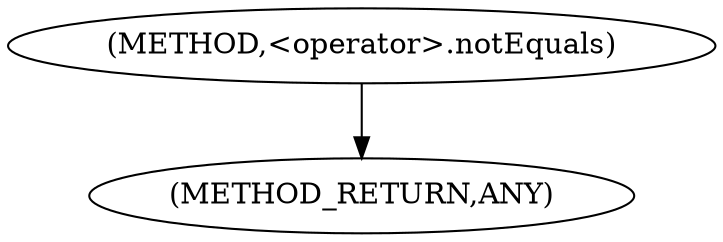 digraph "&lt;operator&gt;.notEquals" {  
"111669149726" [label = <(METHOD,&lt;operator&gt;.notEquals)> ]
"128849018910" [label = <(METHOD_RETURN,ANY)> ]
  "111669149726" -> "128849018910" 
}
